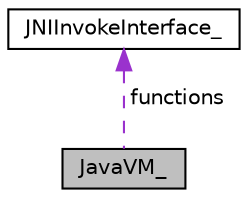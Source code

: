 digraph "JavaVM_"
{
 // LATEX_PDF_SIZE
  edge [fontname="Helvetica",fontsize="10",labelfontname="Helvetica",labelfontsize="10"];
  node [fontname="Helvetica",fontsize="10",shape=record];
  Node1 [label="JavaVM_",height=0.2,width=0.4,color="black", fillcolor="grey75", style="filled", fontcolor="black",tooltip=" "];
  Node2 -> Node1 [dir="back",color="darkorchid3",fontsize="10",style="dashed",label=" functions" ,fontname="Helvetica"];
  Node2 [label="JNIInvokeInterface_",height=0.2,width=0.4,color="black", fillcolor="white", style="filled",URL="$struct_j_n_i_invoke_interface__.html",tooltip=" "];
}
